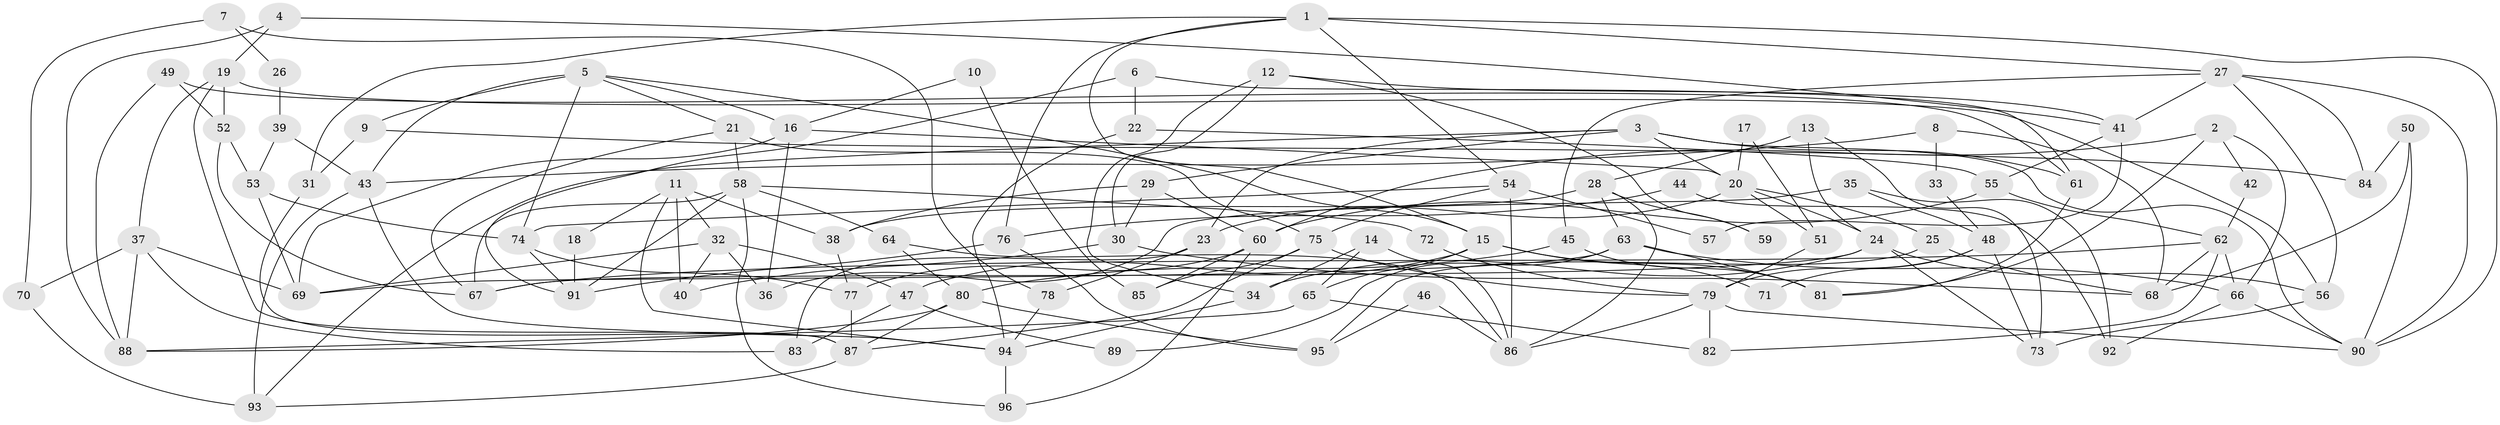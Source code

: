 // Generated by graph-tools (version 1.1) at 2025/49/03/09/25 04:49:00]
// undirected, 96 vertices, 192 edges
graph export_dot {
graph [start="1"]
  node [color=gray90,style=filled];
  1;
  2;
  3;
  4;
  5;
  6;
  7;
  8;
  9;
  10;
  11;
  12;
  13;
  14;
  15;
  16;
  17;
  18;
  19;
  20;
  21;
  22;
  23;
  24;
  25;
  26;
  27;
  28;
  29;
  30;
  31;
  32;
  33;
  34;
  35;
  36;
  37;
  38;
  39;
  40;
  41;
  42;
  43;
  44;
  45;
  46;
  47;
  48;
  49;
  50;
  51;
  52;
  53;
  54;
  55;
  56;
  57;
  58;
  59;
  60;
  61;
  62;
  63;
  64;
  65;
  66;
  67;
  68;
  69;
  70;
  71;
  72;
  73;
  74;
  75;
  76;
  77;
  78;
  79;
  80;
  81;
  82;
  83;
  84;
  85;
  86;
  87;
  88;
  89;
  90;
  91;
  92;
  93;
  94;
  95;
  96;
  1 -- 54;
  1 -- 27;
  1 -- 15;
  1 -- 31;
  1 -- 76;
  1 -- 90;
  2 -- 66;
  2 -- 81;
  2 -- 42;
  2 -- 60;
  3 -- 29;
  3 -- 90;
  3 -- 20;
  3 -- 23;
  3 -- 61;
  3 -- 93;
  4 -- 88;
  4 -- 41;
  4 -- 19;
  5 -- 15;
  5 -- 21;
  5 -- 9;
  5 -- 16;
  5 -- 43;
  5 -- 74;
  6 -- 61;
  6 -- 91;
  6 -- 22;
  7 -- 78;
  7 -- 70;
  7 -- 26;
  8 -- 68;
  8 -- 43;
  8 -- 33;
  9 -- 31;
  9 -- 84;
  10 -- 85;
  10 -- 16;
  11 -- 40;
  11 -- 94;
  11 -- 18;
  11 -- 32;
  11 -- 38;
  12 -- 34;
  12 -- 41;
  12 -- 30;
  12 -- 59;
  13 -- 73;
  13 -- 24;
  13 -- 28;
  14 -- 65;
  14 -- 34;
  14 -- 86;
  15 -- 81;
  15 -- 47;
  15 -- 65;
  15 -- 71;
  16 -- 69;
  16 -- 20;
  16 -- 36;
  17 -- 20;
  17 -- 51;
  18 -- 91;
  19 -- 52;
  19 -- 37;
  19 -- 56;
  19 -- 87;
  20 -- 23;
  20 -- 24;
  20 -- 25;
  20 -- 51;
  21 -- 67;
  21 -- 58;
  21 -- 75;
  22 -- 94;
  22 -- 55;
  23 -- 78;
  23 -- 83;
  24 -- 67;
  24 -- 34;
  24 -- 56;
  24 -- 73;
  25 -- 68;
  25 -- 95;
  26 -- 39;
  27 -- 56;
  27 -- 90;
  27 -- 41;
  27 -- 45;
  27 -- 84;
  28 -- 86;
  28 -- 38;
  28 -- 59;
  28 -- 63;
  29 -- 38;
  29 -- 60;
  29 -- 30;
  30 -- 40;
  30 -- 68;
  31 -- 87;
  32 -- 69;
  32 -- 36;
  32 -- 40;
  32 -- 47;
  33 -- 48;
  34 -- 94;
  35 -- 36;
  35 -- 48;
  35 -- 92;
  37 -- 83;
  37 -- 69;
  37 -- 70;
  37 -- 88;
  38 -- 77;
  39 -- 43;
  39 -- 53;
  41 -- 55;
  41 -- 57;
  42 -- 62;
  43 -- 93;
  43 -- 94;
  44 -- 92;
  44 -- 76;
  45 -- 81;
  45 -- 80;
  46 -- 95;
  46 -- 86;
  47 -- 83;
  47 -- 89;
  48 -- 79;
  48 -- 73;
  48 -- 71;
  49 -- 52;
  49 -- 88;
  49 -- 61;
  50 -- 84;
  50 -- 90;
  50 -- 68;
  51 -- 79;
  52 -- 67;
  52 -- 53;
  53 -- 69;
  53 -- 74;
  54 -- 75;
  54 -- 74;
  54 -- 57;
  54 -- 86;
  55 -- 60;
  55 -- 62;
  56 -- 73;
  58 -- 91;
  58 -- 64;
  58 -- 67;
  58 -- 72;
  58 -- 96;
  60 -- 77;
  60 -- 85;
  60 -- 96;
  61 -- 81;
  62 -- 68;
  62 -- 66;
  62 -- 67;
  62 -- 82;
  63 -- 66;
  63 -- 69;
  63 -- 81;
  63 -- 89;
  64 -- 80;
  64 -- 86;
  65 -- 88;
  65 -- 82;
  66 -- 90;
  66 -- 92;
  70 -- 93;
  72 -- 79;
  74 -- 77;
  74 -- 91;
  75 -- 79;
  75 -- 85;
  75 -- 87;
  76 -- 95;
  76 -- 91;
  77 -- 87;
  78 -- 94;
  79 -- 82;
  79 -- 86;
  79 -- 90;
  80 -- 87;
  80 -- 88;
  80 -- 95;
  87 -- 93;
  94 -- 96;
}
